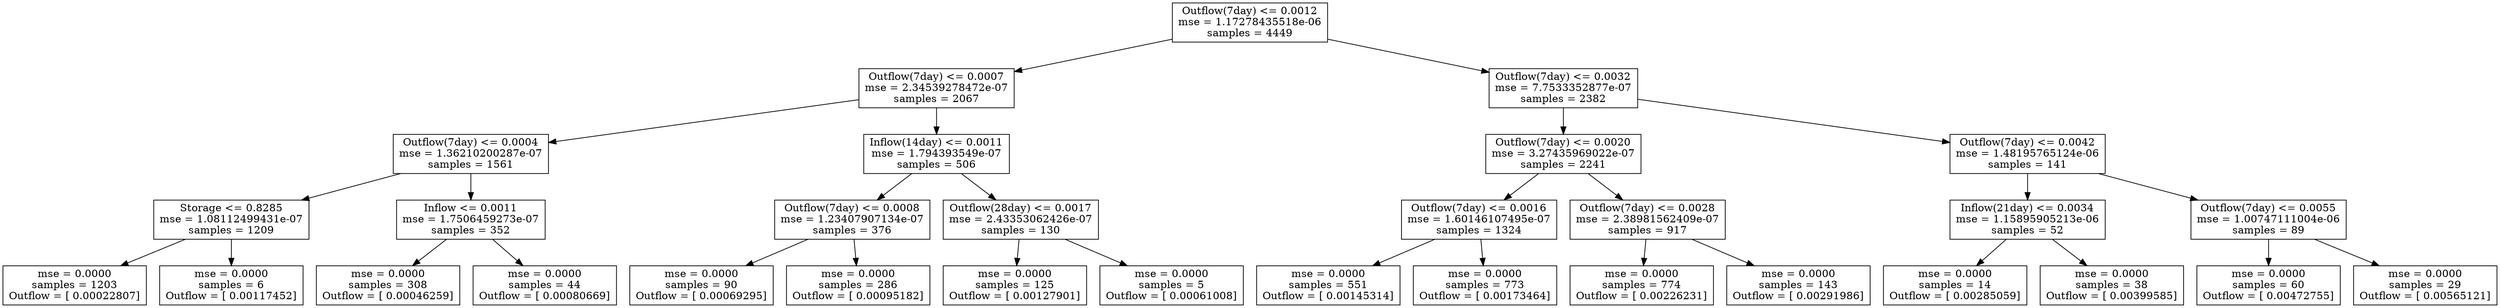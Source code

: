digraph Tree {
0 [label="Outflow(7day) <= 0.0012\nmse = 1.17278435518e-06\nsamples = 4449", shape="box"] ;
1 [label="Outflow(7day) <= 0.0007\nmse = 2.34539278472e-07\nsamples = 2067", shape="box"] ;
0 -> 1 ;
2 [label="Outflow(7day) <= 0.0004\nmse = 1.36210200287e-07\nsamples = 1561", shape="box"] ;
1 -> 2 ;
3 [label="Storage <= 0.8285\nmse = 1.08112499431e-07\nsamples = 1209", shape="box"] ;
2 -> 3 ;
4 [label="mse = 0.0000\nsamples = 1203\nOutflow = [ 0.00022807]", shape="box"] ;
3 -> 4 ;
5 [label="mse = 0.0000\nsamples = 6\nOutflow = [ 0.00117452]", shape="box"] ;
3 -> 5 ;
6 [label="Inflow <= 0.0011\nmse = 1.7506459273e-07\nsamples = 352", shape="box"] ;
2 -> 6 ;
7 [label="mse = 0.0000\nsamples = 308\nOutflow = [ 0.00046259]", shape="box"] ;
6 -> 7 ;
8 [label="mse = 0.0000\nsamples = 44\nOutflow = [ 0.00080669]", shape="box"] ;
6 -> 8 ;
9 [label="Inflow(14day) <= 0.0011\nmse = 1.794393549e-07\nsamples = 506", shape="box"] ;
1 -> 9 ;
10 [label="Outflow(7day) <= 0.0008\nmse = 1.23407907134e-07\nsamples = 376", shape="box"] ;
9 -> 10 ;
11 [label="mse = 0.0000\nsamples = 90\nOutflow = [ 0.00069295]", shape="box"] ;
10 -> 11 ;
12 [label="mse = 0.0000\nsamples = 286\nOutflow = [ 0.00095182]", shape="box"] ;
10 -> 12 ;
13 [label="Outflow(28day) <= 0.0017\nmse = 2.43353062426e-07\nsamples = 130", shape="box"] ;
9 -> 13 ;
14 [label="mse = 0.0000\nsamples = 125\nOutflow = [ 0.00127901]", shape="box"] ;
13 -> 14 ;
15 [label="mse = 0.0000\nsamples = 5\nOutflow = [ 0.00061008]", shape="box"] ;
13 -> 15 ;
16 [label="Outflow(7day) <= 0.0032\nmse = 7.7533352877e-07\nsamples = 2382", shape="box"] ;
0 -> 16 ;
17 [label="Outflow(7day) <= 0.0020\nmse = 3.27435969022e-07\nsamples = 2241", shape="box"] ;
16 -> 17 ;
18 [label="Outflow(7day) <= 0.0016\nmse = 1.60146107495e-07\nsamples = 1324", shape="box"] ;
17 -> 18 ;
19 [label="mse = 0.0000\nsamples = 551\nOutflow = [ 0.00145314]", shape="box"] ;
18 -> 19 ;
20 [label="mse = 0.0000\nsamples = 773\nOutflow = [ 0.00173464]", shape="box"] ;
18 -> 20 ;
21 [label="Outflow(7day) <= 0.0028\nmse = 2.38981562409e-07\nsamples = 917", shape="box"] ;
17 -> 21 ;
22 [label="mse = 0.0000\nsamples = 774\nOutflow = [ 0.00226231]", shape="box"] ;
21 -> 22 ;
23 [label="mse = 0.0000\nsamples = 143\nOutflow = [ 0.00291986]", shape="box"] ;
21 -> 23 ;
24 [label="Outflow(7day) <= 0.0042\nmse = 1.48195765124e-06\nsamples = 141", shape="box"] ;
16 -> 24 ;
25 [label="Inflow(21day) <= 0.0034\nmse = 1.15895905213e-06\nsamples = 52", shape="box"] ;
24 -> 25 ;
26 [label="mse = 0.0000\nsamples = 14\nOutflow = [ 0.00285059]", shape="box"] ;
25 -> 26 ;
27 [label="mse = 0.0000\nsamples = 38\nOutflow = [ 0.00399585]", shape="box"] ;
25 -> 27 ;
28 [label="Outflow(7day) <= 0.0055\nmse = 1.00747111004e-06\nsamples = 89", shape="box"] ;
24 -> 28 ;
29 [label="mse = 0.0000\nsamples = 60\nOutflow = [ 0.00472755]", shape="box"] ;
28 -> 29 ;
30 [label="mse = 0.0000\nsamples = 29\nOutflow = [ 0.00565121]", shape="box"] ;
28 -> 30 ;
}